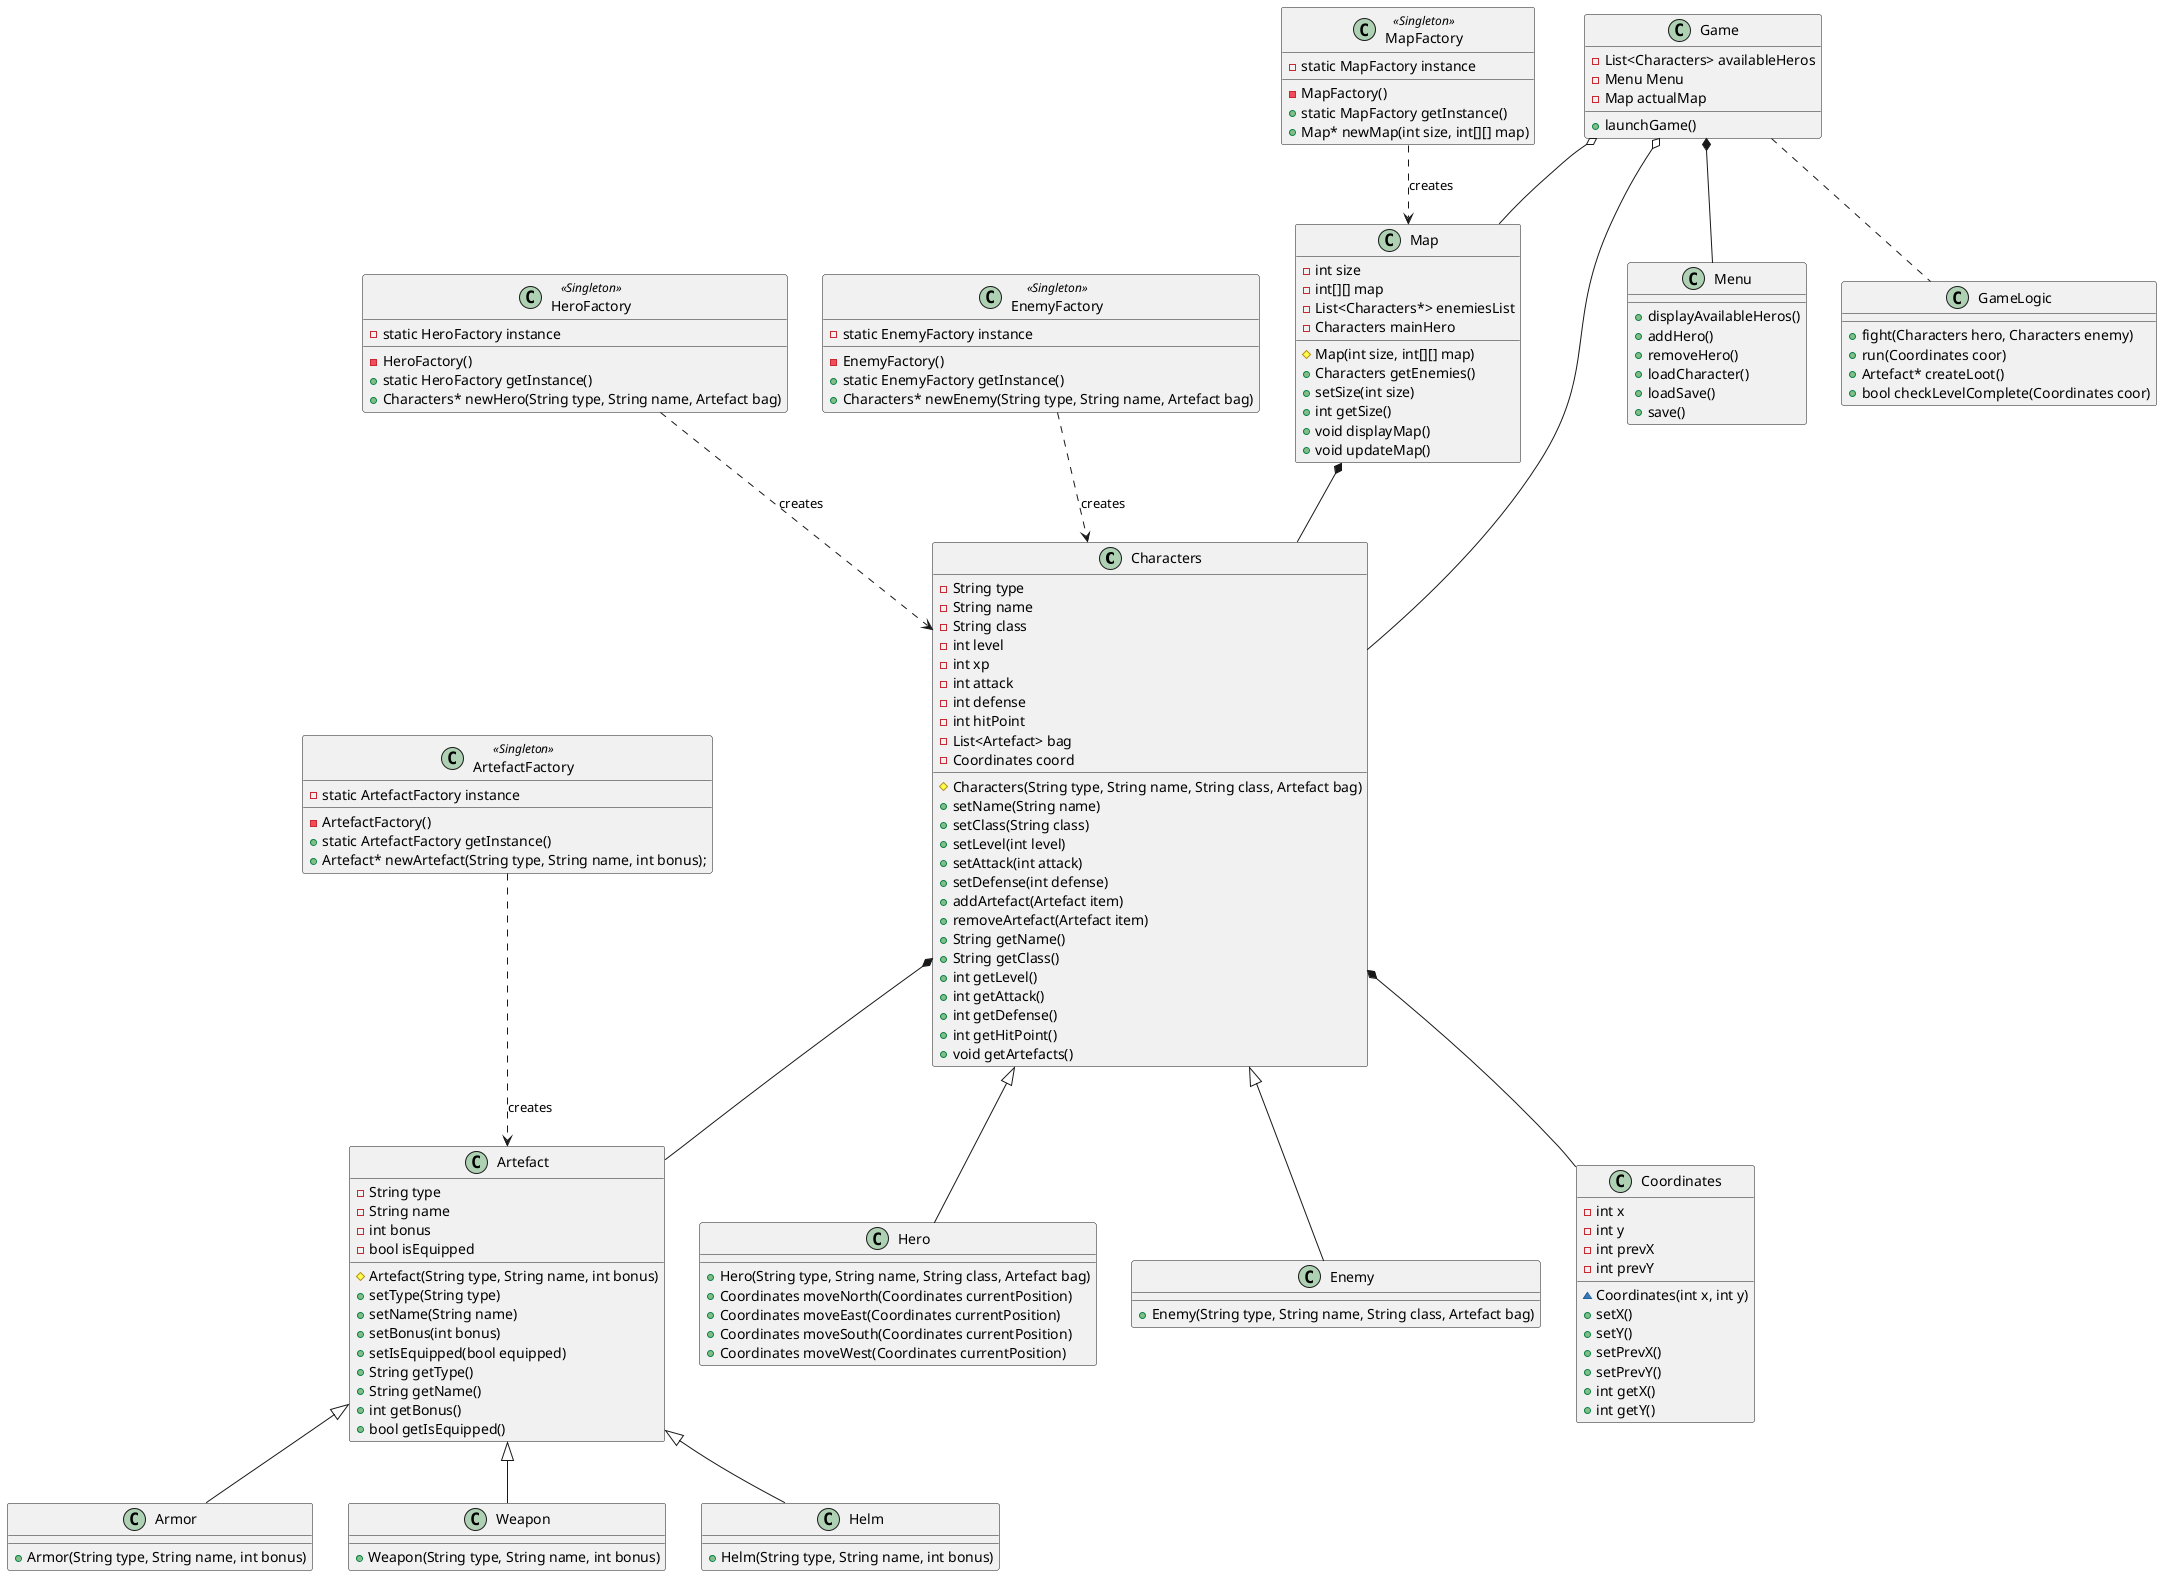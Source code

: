@startuml

Characters <|-- Hero
Characters <|-- Enemy
Artefact <|-- Armor
Artefact <|-- Weapon
Artefact <|-- Helm
Characters *-- Artefact
Characters *-- Coordinates
HeroFactory ..> Characters : creates
EnemyFactory ..> Characters : creates
ArtefactFactory ..> Artefact : creates
MapFactory ..> Map : creates
Map *-- Characters
Game o-- Characters
Game o-- Map
Game *-- Menu
Game .. GameLogic

class HeroFactory <<Singleton>> {
  -static HeroFactory instance
  -HeroFactory()
  +static HeroFactory getInstance()
  +Characters* newHero(String type, String name, Artefact bag)
}

class EnemyFactory <<Singleton>> {
  -static EnemyFactory instance
  -EnemyFactory()
  +static EnemyFactory getInstance()
  +Characters* newEnemy(String type, String name, Artefact bag)
}

class ArtefactFactory <<Singleton>> {
  -static ArtefactFactory instance
  -ArtefactFactory()
  +static ArtefactFactory getInstance()
  +Artefact* newArtefact(String type, String name, int bonus);
}

class MapFactory <<Singleton>> {
  -static MapFactory instance
  -MapFactory()
  +static MapFactory getInstance()
  +Map* newMap(int size, int[][] map)
}

class Artefact {
  -String type
  -String name
  -int bonus
  -bool isEquipped
  #Artefact(String type, String name, int bonus)
  +setType(String type)
  +setName(String name)
  +setBonus(int bonus)
  +setIsEquipped(bool equipped)
  +String getType()
  +String getName()
  +int getBonus()
  +bool getIsEquipped()
}

class Weapon {
  +Weapon(String type, String name, int bonus)
}

class Armor {
  +Armor(String type, String name, int bonus)
}

class Helm {
  +Helm(String type, String name, int bonus)
}

class Coordinates {
  -int x
  -int y
  -int prevX
  -int prevY
  ~Coordinates(int x, int y)
  +setX()
  +setY()
  +setPrevX()
  +setPrevY()
  +int getX()
  +int getY()
}

class Characters {
  -String type
  -String name
  -String class
  -int level
  -int xp
  -int attack
  -int defense
  -int hitPoint
  -List<Artefact> bag
  -Coordinates coord
  #Characters(String type, String name, String class, Artefact bag)
  +setName(String name)
  +setClass(String class)
  +setLevel(int level)
  +setAttack(int attack)
  +setDefense(int defense)
  +addArtefact(Artefact item)
  +removeArtefact(Artefact item)
  +String getName()
  +String getClass()
  +int getLevel()
  +int getAttack()
  +int getDefense()
  +int getHitPoint()
  +void getArtefacts()
}

class Hero {
  +Hero(String type, String name, String class, Artefact bag)
  +Coordinates moveNorth(Coordinates currentPosition)
  +Coordinates moveEast(Coordinates currentPosition)
  +Coordinates moveSouth(Coordinates currentPosition)
  +Coordinates moveWest(Coordinates currentPosition)
}

class Enemy {
  +Enemy(String type, String name, String class, Artefact bag)
}

class Map {
  -int size
  -int[][] map
  -List<Characters*> enemiesList
  -Characters mainHero
  #Map(int size, int[][] map)
  +Characters getEnemies()
  +setSize(int size)
  +int getSize()
  +void displayMap()
  +void updateMap()
}

class Game {
  -List<Characters> availableHeros
  -Menu Menu
  -Map actualMap
  +launchGame()
}

class Menu {
  +displayAvailableHeros()
  +addHero()
  +removeHero()
  +loadCharacter()
  +loadSave()
  +save()
}

class GameLogic {
  +fight(Characters hero, Characters enemy)
  +run(Coordinates coor)
  +Artefact* createLoot()
  +bool checkLevelComplete(Coordinates coor)
}

@enduml